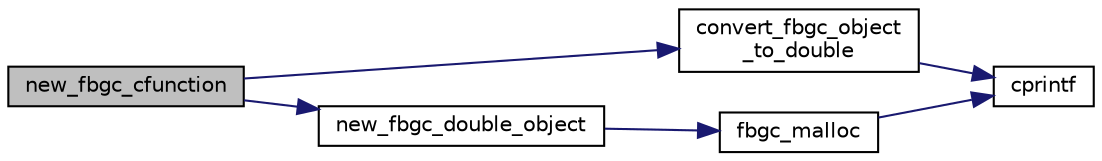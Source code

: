 digraph "new_fbgc_cfunction"
{
  edge [fontname="Helvetica",fontsize="10",labelfontname="Helvetica",labelfontsize="10"];
  node [fontname="Helvetica",fontsize="10",shape=record];
  rankdir="LR";
  Node45 [label="new_fbgc_cfunction",height=0.2,width=0.4,color="black", fillcolor="grey75", style="filled", fontcolor="black"];
  Node45 -> Node46 [color="midnightblue",fontsize="10",style="solid",fontname="Helvetica"];
  Node46 [label="convert_fbgc_object\l_to_double",height=0.2,width=0.4,color="black", fillcolor="white", style="filled",URL="$fbgc__object_8c.html#a3bb27f7967c007951389378fc9f358e3"];
  Node46 -> Node47 [color="midnightblue",fontsize="10",style="solid",fontname="Helvetica"];
  Node47 [label="cprintf",height=0.2,width=0.4,color="black", fillcolor="white", style="filled",URL="$error_8c.html#a30fee765292b076e015fc846035f2550"];
  Node45 -> Node48 [color="midnightblue",fontsize="10",style="solid",fontname="Helvetica"];
  Node48 [label="new_fbgc_double_object",height=0.2,width=0.4,color="black", fillcolor="white", style="filled",URL="$double__object_8c.html#a08dd93b8f6c56cf7cb6210b63c29dbaf"];
  Node48 -> Node49 [color="midnightblue",fontsize="10",style="solid",fontname="Helvetica"];
  Node49 [label="fbgc_malloc",height=0.2,width=0.4,color="black", fillcolor="white", style="filled",URL="$memory_8c.html#a41dd65ee24d51160659bf94bed90e998"];
  Node49 -> Node47 [color="midnightblue",fontsize="10",style="solid",fontname="Helvetica"];
}
